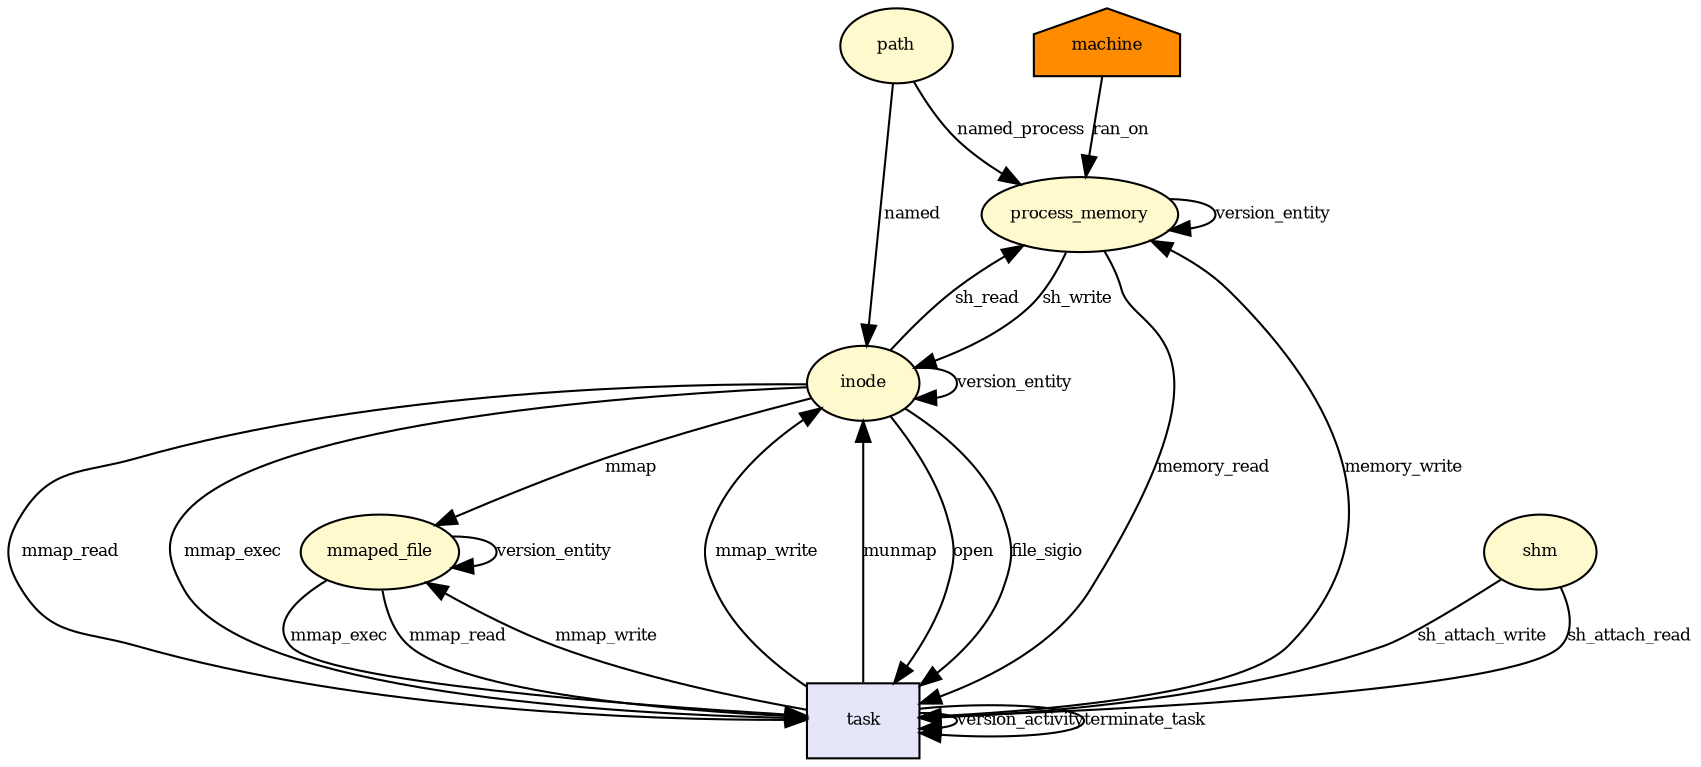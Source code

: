 digraph RGL__DirectedAdjacencyGraph {path[fontsize = 8,label = path,shape = ellipse, fillcolor="#fffacd", style = filled]

process_memory[fontsize = 8,label = process_memory,shape = ellipse, fillcolor="#fffacd", style = filled]

path -> process_memory[fontsize = 8,label = named_process]

machine[fontsize = 8,label = machine,shape = house, fillcolor="#ff8c00", style = filled]

machine -> process_memory[fontsize = 8,label = ran_on]

inode[fontsize = 8,label = inode,shape = ellipse, fillcolor="#fffacd", style = filled]

path -> inode[fontsize = 8,label = named]

task[fontsize = 8,label = task,shape = rectangle, fillcolor="#e6e6fa", style = filled]

inode -> task[fontsize = 8,label = open]

task -> process_memory[fontsize = 8,label = memory_write]

task -> task[fontsize = 8,label = version_activity]

process_memory -> process_memory[fontsize = 8,label = version_entity]

process_memory -> inode[fontsize = 8,label = sh_write]

inode -> inode[fontsize = 8,label = version_entity]

inode -> task[fontsize = 8,label = file_sigio]

process_memory -> task[fontsize = 8,label = memory_read]

task -> inode[fontsize = 8,label = mmap_write]

inode -> process_memory[fontsize = 8,label = sh_read]

inode -> task[fontsize = 8,label = mmap_read]

inode -> task[fontsize = 8,label = mmap_exec]

mmaped_file[fontsize = 8,label = mmaped_file,shape = ellipse, fillcolor="#fffacd", style = filled]

inode -> mmaped_file[fontsize = 8,label = mmap]

mmaped_file -> mmaped_file[fontsize = 8,label = version_entity]

task -> mmaped_file[fontsize = 8,label = mmap_write]

mmaped_file -> task[fontsize = 8,label = mmap_read]

mmaped_file -> task[fontsize = 8,label = mmap_exec]

task -> inode[fontsize = 8,label = munmap]

shm[fontsize = 8,label = shm,shape = ellipse, fillcolor="#fffacd", style = filled]

shm -> task[fontsize = 8,label = sh_attach_read]

shm -> task[fontsize = 8,label = sh_attach_write]

task -> task[fontsize = 8,label = terminate_task]

}